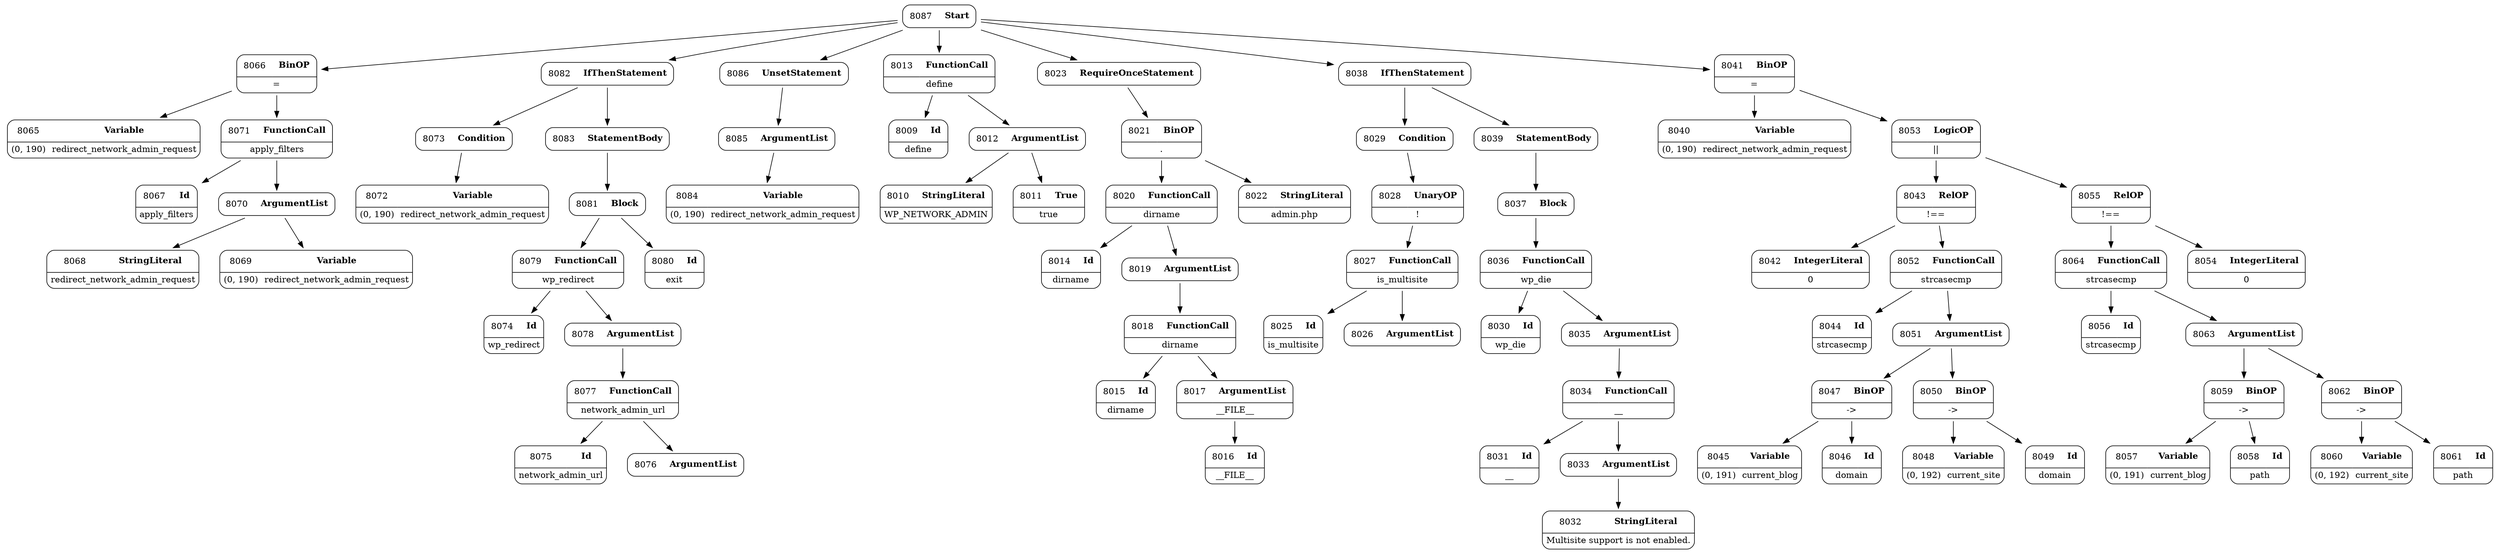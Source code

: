 digraph ast {
node [shape=none];
8064 [label=<<TABLE border='1' cellspacing='0' cellpadding='10' style='rounded' ><TR><TD border='0'>8064</TD><TD border='0'><B>FunctionCall</B></TD></TR><HR/><TR><TD border='0' cellpadding='5' colspan='2'>strcasecmp</TD></TR></TABLE>>];
8064 -> 8056 [weight=2];
8064 -> 8063 [weight=2];
8065 [label=<<TABLE border='1' cellspacing='0' cellpadding='10' style='rounded' ><TR><TD border='0'>8065</TD><TD border='0'><B>Variable</B></TD></TR><HR/><TR><TD border='0' cellpadding='5'>(0, 190)</TD><TD border='0' cellpadding='5'>redirect_network_admin_request</TD></TR></TABLE>>];
8066 [label=<<TABLE border='1' cellspacing='0' cellpadding='10' style='rounded' ><TR><TD border='0'>8066</TD><TD border='0'><B>BinOP</B></TD></TR><HR/><TR><TD border='0' cellpadding='5' colspan='2'>=</TD></TR></TABLE>>];
8066 -> 8065 [weight=2];
8066 -> 8071 [weight=2];
8067 [label=<<TABLE border='1' cellspacing='0' cellpadding='10' style='rounded' ><TR><TD border='0'>8067</TD><TD border='0'><B>Id</B></TD></TR><HR/><TR><TD border='0' cellpadding='5' colspan='2'>apply_filters</TD></TR></TABLE>>];
8068 [label=<<TABLE border='1' cellspacing='0' cellpadding='10' style='rounded' ><TR><TD border='0'>8068</TD><TD border='0'><B>StringLiteral</B></TD></TR><HR/><TR><TD border='0' cellpadding='5' colspan='2'>redirect_network_admin_request</TD></TR></TABLE>>];
8069 [label=<<TABLE border='1' cellspacing='0' cellpadding='10' style='rounded' ><TR><TD border='0'>8069</TD><TD border='0'><B>Variable</B></TD></TR><HR/><TR><TD border='0' cellpadding='5'>(0, 190)</TD><TD border='0' cellpadding='5'>redirect_network_admin_request</TD></TR></TABLE>>];
8070 [label=<<TABLE border='1' cellspacing='0' cellpadding='10' style='rounded' ><TR><TD border='0'>8070</TD><TD border='0'><B>ArgumentList</B></TD></TR></TABLE>>];
8070 -> 8068 [weight=2];
8070 -> 8069 [weight=2];
8071 [label=<<TABLE border='1' cellspacing='0' cellpadding='10' style='rounded' ><TR><TD border='0'>8071</TD><TD border='0'><B>FunctionCall</B></TD></TR><HR/><TR><TD border='0' cellpadding='5' colspan='2'>apply_filters</TD></TR></TABLE>>];
8071 -> 8067 [weight=2];
8071 -> 8070 [weight=2];
8072 [label=<<TABLE border='1' cellspacing='0' cellpadding='10' style='rounded' ><TR><TD border='0'>8072</TD><TD border='0'><B>Variable</B></TD></TR><HR/><TR><TD border='0' cellpadding='5'>(0, 190)</TD><TD border='0' cellpadding='5'>redirect_network_admin_request</TD></TR></TABLE>>];
8073 [label=<<TABLE border='1' cellspacing='0' cellpadding='10' style='rounded' ><TR><TD border='0'>8073</TD><TD border='0'><B>Condition</B></TD></TR></TABLE>>];
8073 -> 8072 [weight=2];
8074 [label=<<TABLE border='1' cellspacing='0' cellpadding='10' style='rounded' ><TR><TD border='0'>8074</TD><TD border='0'><B>Id</B></TD></TR><HR/><TR><TD border='0' cellpadding='5' colspan='2'>wp_redirect</TD></TR></TABLE>>];
8075 [label=<<TABLE border='1' cellspacing='0' cellpadding='10' style='rounded' ><TR><TD border='0'>8075</TD><TD border='0'><B>Id</B></TD></TR><HR/><TR><TD border='0' cellpadding='5' colspan='2'>network_admin_url</TD></TR></TABLE>>];
8076 [label=<<TABLE border='1' cellspacing='0' cellpadding='10' style='rounded' ><TR><TD border='0'>8076</TD><TD border='0'><B>ArgumentList</B></TD></TR></TABLE>>];
8077 [label=<<TABLE border='1' cellspacing='0' cellpadding='10' style='rounded' ><TR><TD border='0'>8077</TD><TD border='0'><B>FunctionCall</B></TD></TR><HR/><TR><TD border='0' cellpadding='5' colspan='2'>network_admin_url</TD></TR></TABLE>>];
8077 -> 8075 [weight=2];
8077 -> 8076 [weight=2];
8078 [label=<<TABLE border='1' cellspacing='0' cellpadding='10' style='rounded' ><TR><TD border='0'>8078</TD><TD border='0'><B>ArgumentList</B></TD></TR></TABLE>>];
8078 -> 8077 [weight=2];
8079 [label=<<TABLE border='1' cellspacing='0' cellpadding='10' style='rounded' ><TR><TD border='0'>8079</TD><TD border='0'><B>FunctionCall</B></TD></TR><HR/><TR><TD border='0' cellpadding='5' colspan='2'>wp_redirect</TD></TR></TABLE>>];
8079 -> 8074 [weight=2];
8079 -> 8078 [weight=2];
8080 [label=<<TABLE border='1' cellspacing='0' cellpadding='10' style='rounded' ><TR><TD border='0'>8080</TD><TD border='0'><B>Id</B></TD></TR><HR/><TR><TD border='0' cellpadding='5' colspan='2'>exit</TD></TR></TABLE>>];
8081 [label=<<TABLE border='1' cellspacing='0' cellpadding='10' style='rounded' ><TR><TD border='0'>8081</TD><TD border='0'><B>Block</B></TD></TR></TABLE>>];
8081 -> 8079 [weight=2];
8081 -> 8080 [weight=2];
8082 [label=<<TABLE border='1' cellspacing='0' cellpadding='10' style='rounded' ><TR><TD border='0'>8082</TD><TD border='0'><B>IfThenStatement</B></TD></TR></TABLE>>];
8082 -> 8073 [weight=2];
8082 -> 8083 [weight=2];
8083 [label=<<TABLE border='1' cellspacing='0' cellpadding='10' style='rounded' ><TR><TD border='0'>8083</TD><TD border='0'><B>StatementBody</B></TD></TR></TABLE>>];
8083 -> 8081 [weight=2];
8084 [label=<<TABLE border='1' cellspacing='0' cellpadding='10' style='rounded' ><TR><TD border='0'>8084</TD><TD border='0'><B>Variable</B></TD></TR><HR/><TR><TD border='0' cellpadding='5'>(0, 190)</TD><TD border='0' cellpadding='5'>redirect_network_admin_request</TD></TR></TABLE>>];
8085 [label=<<TABLE border='1' cellspacing='0' cellpadding='10' style='rounded' ><TR><TD border='0'>8085</TD><TD border='0'><B>ArgumentList</B></TD></TR></TABLE>>];
8085 -> 8084 [weight=2];
8086 [label=<<TABLE border='1' cellspacing='0' cellpadding='10' style='rounded' ><TR><TD border='0'>8086</TD><TD border='0'><B>UnsetStatement</B></TD></TR></TABLE>>];
8086 -> 8085 [weight=2];
8087 [label=<<TABLE border='1' cellspacing='0' cellpadding='10' style='rounded' ><TR><TD border='0'>8087</TD><TD border='0'><B>Start</B></TD></TR></TABLE>>];
8087 -> 8013 [weight=2];
8087 -> 8023 [weight=2];
8087 -> 8038 [weight=2];
8087 -> 8041 [weight=2];
8087 -> 8066 [weight=2];
8087 -> 8082 [weight=2];
8087 -> 8086 [weight=2];
8009 [label=<<TABLE border='1' cellspacing='0' cellpadding='10' style='rounded' ><TR><TD border='0'>8009</TD><TD border='0'><B>Id</B></TD></TR><HR/><TR><TD border='0' cellpadding='5' colspan='2'>define</TD></TR></TABLE>>];
8010 [label=<<TABLE border='1' cellspacing='0' cellpadding='10' style='rounded' ><TR><TD border='0'>8010</TD><TD border='0'><B>StringLiteral</B></TD></TR><HR/><TR><TD border='0' cellpadding='5' colspan='2'>WP_NETWORK_ADMIN</TD></TR></TABLE>>];
8011 [label=<<TABLE border='1' cellspacing='0' cellpadding='10' style='rounded' ><TR><TD border='0'>8011</TD><TD border='0'><B>True</B></TD></TR><HR/><TR><TD border='0' cellpadding='5' colspan='2'>true</TD></TR></TABLE>>];
8012 [label=<<TABLE border='1' cellspacing='0' cellpadding='10' style='rounded' ><TR><TD border='0'>8012</TD><TD border='0'><B>ArgumentList</B></TD></TR></TABLE>>];
8012 -> 8010 [weight=2];
8012 -> 8011 [weight=2];
8013 [label=<<TABLE border='1' cellspacing='0' cellpadding='10' style='rounded' ><TR><TD border='0'>8013</TD><TD border='0'><B>FunctionCall</B></TD></TR><HR/><TR><TD border='0' cellpadding='5' colspan='2'>define</TD></TR></TABLE>>];
8013 -> 8009 [weight=2];
8013 -> 8012 [weight=2];
8014 [label=<<TABLE border='1' cellspacing='0' cellpadding='10' style='rounded' ><TR><TD border='0'>8014</TD><TD border='0'><B>Id</B></TD></TR><HR/><TR><TD border='0' cellpadding='5' colspan='2'>dirname</TD></TR></TABLE>>];
8015 [label=<<TABLE border='1' cellspacing='0' cellpadding='10' style='rounded' ><TR><TD border='0'>8015</TD><TD border='0'><B>Id</B></TD></TR><HR/><TR><TD border='0' cellpadding='5' colspan='2'>dirname</TD></TR></TABLE>>];
8016 [label=<<TABLE border='1' cellspacing='0' cellpadding='10' style='rounded' ><TR><TD border='0'>8016</TD><TD border='0'><B>Id</B></TD></TR><HR/><TR><TD border='0' cellpadding='5' colspan='2'>__FILE__</TD></TR></TABLE>>];
8017 [label=<<TABLE border='1' cellspacing='0' cellpadding='10' style='rounded' ><TR><TD border='0'>8017</TD><TD border='0'><B>ArgumentList</B></TD></TR><HR/><TR><TD border='0' cellpadding='5' colspan='2'>__FILE__</TD></TR></TABLE>>];
8017 -> 8016 [weight=2];
8018 [label=<<TABLE border='1' cellspacing='0' cellpadding='10' style='rounded' ><TR><TD border='0'>8018</TD><TD border='0'><B>FunctionCall</B></TD></TR><HR/><TR><TD border='0' cellpadding='5' colspan='2'>dirname</TD></TR></TABLE>>];
8018 -> 8015 [weight=2];
8018 -> 8017 [weight=2];
8019 [label=<<TABLE border='1' cellspacing='0' cellpadding='10' style='rounded' ><TR><TD border='0'>8019</TD><TD border='0'><B>ArgumentList</B></TD></TR></TABLE>>];
8019 -> 8018 [weight=2];
8020 [label=<<TABLE border='1' cellspacing='0' cellpadding='10' style='rounded' ><TR><TD border='0'>8020</TD><TD border='0'><B>FunctionCall</B></TD></TR><HR/><TR><TD border='0' cellpadding='5' colspan='2'>dirname</TD></TR></TABLE>>];
8020 -> 8014 [weight=2];
8020 -> 8019 [weight=2];
8021 [label=<<TABLE border='1' cellspacing='0' cellpadding='10' style='rounded' ><TR><TD border='0'>8021</TD><TD border='0'><B>BinOP</B></TD></TR><HR/><TR><TD border='0' cellpadding='5' colspan='2'>.</TD></TR></TABLE>>];
8021 -> 8020 [weight=2];
8021 -> 8022 [weight=2];
8022 [label=<<TABLE border='1' cellspacing='0' cellpadding='10' style='rounded' ><TR><TD border='0'>8022</TD><TD border='0'><B>StringLiteral</B></TD></TR><HR/><TR><TD border='0' cellpadding='5' colspan='2'>admin.php</TD></TR></TABLE>>];
8023 [label=<<TABLE border='1' cellspacing='0' cellpadding='10' style='rounded' ><TR><TD border='0'>8023</TD><TD border='0'><B>RequireOnceStatement</B></TD></TR></TABLE>>];
8023 -> 8021 [weight=2];
8025 [label=<<TABLE border='1' cellspacing='0' cellpadding='10' style='rounded' ><TR><TD border='0'>8025</TD><TD border='0'><B>Id</B></TD></TR><HR/><TR><TD border='0' cellpadding='5' colspan='2'>is_multisite</TD></TR></TABLE>>];
8026 [label=<<TABLE border='1' cellspacing='0' cellpadding='10' style='rounded' ><TR><TD border='0'>8026</TD><TD border='0'><B>ArgumentList</B></TD></TR></TABLE>>];
8027 [label=<<TABLE border='1' cellspacing='0' cellpadding='10' style='rounded' ><TR><TD border='0'>8027</TD><TD border='0'><B>FunctionCall</B></TD></TR><HR/><TR><TD border='0' cellpadding='5' colspan='2'>is_multisite</TD></TR></TABLE>>];
8027 -> 8025 [weight=2];
8027 -> 8026 [weight=2];
8028 [label=<<TABLE border='1' cellspacing='0' cellpadding='10' style='rounded' ><TR><TD border='0'>8028</TD><TD border='0'><B>UnaryOP</B></TD></TR><HR/><TR><TD border='0' cellpadding='5' colspan='2'>!</TD></TR></TABLE>>];
8028 -> 8027 [weight=2];
8029 [label=<<TABLE border='1' cellspacing='0' cellpadding='10' style='rounded' ><TR><TD border='0'>8029</TD><TD border='0'><B>Condition</B></TD></TR></TABLE>>];
8029 -> 8028 [weight=2];
8030 [label=<<TABLE border='1' cellspacing='0' cellpadding='10' style='rounded' ><TR><TD border='0'>8030</TD><TD border='0'><B>Id</B></TD></TR><HR/><TR><TD border='0' cellpadding='5' colspan='2'>wp_die</TD></TR></TABLE>>];
8031 [label=<<TABLE border='1' cellspacing='0' cellpadding='10' style='rounded' ><TR><TD border='0'>8031</TD><TD border='0'><B>Id</B></TD></TR><HR/><TR><TD border='0' cellpadding='5' colspan='2'>__</TD></TR></TABLE>>];
8032 [label=<<TABLE border='1' cellspacing='0' cellpadding='10' style='rounded' ><TR><TD border='0'>8032</TD><TD border='0'><B>StringLiteral</B></TD></TR><HR/><TR><TD border='0' cellpadding='5' colspan='2'>Multisite support is not enabled.</TD></TR></TABLE>>];
8033 [label=<<TABLE border='1' cellspacing='0' cellpadding='10' style='rounded' ><TR><TD border='0'>8033</TD><TD border='0'><B>ArgumentList</B></TD></TR></TABLE>>];
8033 -> 8032 [weight=2];
8034 [label=<<TABLE border='1' cellspacing='0' cellpadding='10' style='rounded' ><TR><TD border='0'>8034</TD><TD border='0'><B>FunctionCall</B></TD></TR><HR/><TR><TD border='0' cellpadding='5' colspan='2'>__</TD></TR></TABLE>>];
8034 -> 8031 [weight=2];
8034 -> 8033 [weight=2];
8035 [label=<<TABLE border='1' cellspacing='0' cellpadding='10' style='rounded' ><TR><TD border='0'>8035</TD><TD border='0'><B>ArgumentList</B></TD></TR></TABLE>>];
8035 -> 8034 [weight=2];
8036 [label=<<TABLE border='1' cellspacing='0' cellpadding='10' style='rounded' ><TR><TD border='0'>8036</TD><TD border='0'><B>FunctionCall</B></TD></TR><HR/><TR><TD border='0' cellpadding='5' colspan='2'>wp_die</TD></TR></TABLE>>];
8036 -> 8030 [weight=2];
8036 -> 8035 [weight=2];
8037 [label=<<TABLE border='1' cellspacing='0' cellpadding='10' style='rounded' ><TR><TD border='0'>8037</TD><TD border='0'><B>Block</B></TD></TR></TABLE>>];
8037 -> 8036 [weight=2];
8038 [label=<<TABLE border='1' cellspacing='0' cellpadding='10' style='rounded' ><TR><TD border='0'>8038</TD><TD border='0'><B>IfThenStatement</B></TD></TR></TABLE>>];
8038 -> 8029 [weight=2];
8038 -> 8039 [weight=2];
8039 [label=<<TABLE border='1' cellspacing='0' cellpadding='10' style='rounded' ><TR><TD border='0'>8039</TD><TD border='0'><B>StatementBody</B></TD></TR></TABLE>>];
8039 -> 8037 [weight=2];
8040 [label=<<TABLE border='1' cellspacing='0' cellpadding='10' style='rounded' ><TR><TD border='0'>8040</TD><TD border='0'><B>Variable</B></TD></TR><HR/><TR><TD border='0' cellpadding='5'>(0, 190)</TD><TD border='0' cellpadding='5'>redirect_network_admin_request</TD></TR></TABLE>>];
8041 [label=<<TABLE border='1' cellspacing='0' cellpadding='10' style='rounded' ><TR><TD border='0'>8041</TD><TD border='0'><B>BinOP</B></TD></TR><HR/><TR><TD border='0' cellpadding='5' colspan='2'>=</TD></TR></TABLE>>];
8041 -> 8040 [weight=2];
8041 -> 8053 [weight=2];
8042 [label=<<TABLE border='1' cellspacing='0' cellpadding='10' style='rounded' ><TR><TD border='0'>8042</TD><TD border='0'><B>IntegerLiteral</B></TD></TR><HR/><TR><TD border='0' cellpadding='5' colspan='2'>0</TD></TR></TABLE>>];
8043 [label=<<TABLE border='1' cellspacing='0' cellpadding='10' style='rounded' ><TR><TD border='0'>8043</TD><TD border='0'><B>RelOP</B></TD></TR><HR/><TR><TD border='0' cellpadding='5' colspan='2'>!==</TD></TR></TABLE>>];
8043 -> 8042 [weight=2];
8043 -> 8052 [weight=2];
8044 [label=<<TABLE border='1' cellspacing='0' cellpadding='10' style='rounded' ><TR><TD border='0'>8044</TD><TD border='0'><B>Id</B></TD></TR><HR/><TR><TD border='0' cellpadding='5' colspan='2'>strcasecmp</TD></TR></TABLE>>];
8045 [label=<<TABLE border='1' cellspacing='0' cellpadding='10' style='rounded' ><TR><TD border='0'>8045</TD><TD border='0'><B>Variable</B></TD></TR><HR/><TR><TD border='0' cellpadding='5'>(0, 191)</TD><TD border='0' cellpadding='5'>current_blog</TD></TR></TABLE>>];
8046 [label=<<TABLE border='1' cellspacing='0' cellpadding='10' style='rounded' ><TR><TD border='0'>8046</TD><TD border='0'><B>Id</B></TD></TR><HR/><TR><TD border='0' cellpadding='5' colspan='2'>domain</TD></TR></TABLE>>];
8047 [label=<<TABLE border='1' cellspacing='0' cellpadding='10' style='rounded' ><TR><TD border='0'>8047</TD><TD border='0'><B>BinOP</B></TD></TR><HR/><TR><TD border='0' cellpadding='5' colspan='2'>-&gt;</TD></TR></TABLE>>];
8047 -> 8045 [weight=2];
8047 -> 8046 [weight=2];
8048 [label=<<TABLE border='1' cellspacing='0' cellpadding='10' style='rounded' ><TR><TD border='0'>8048</TD><TD border='0'><B>Variable</B></TD></TR><HR/><TR><TD border='0' cellpadding='5'>(0, 192)</TD><TD border='0' cellpadding='5'>current_site</TD></TR></TABLE>>];
8049 [label=<<TABLE border='1' cellspacing='0' cellpadding='10' style='rounded' ><TR><TD border='0'>8049</TD><TD border='0'><B>Id</B></TD></TR><HR/><TR><TD border='0' cellpadding='5' colspan='2'>domain</TD></TR></TABLE>>];
8050 [label=<<TABLE border='1' cellspacing='0' cellpadding='10' style='rounded' ><TR><TD border='0'>8050</TD><TD border='0'><B>BinOP</B></TD></TR><HR/><TR><TD border='0' cellpadding='5' colspan='2'>-&gt;</TD></TR></TABLE>>];
8050 -> 8048 [weight=2];
8050 -> 8049 [weight=2];
8051 [label=<<TABLE border='1' cellspacing='0' cellpadding='10' style='rounded' ><TR><TD border='0'>8051</TD><TD border='0'><B>ArgumentList</B></TD></TR></TABLE>>];
8051 -> 8047 [weight=2];
8051 -> 8050 [weight=2];
8052 [label=<<TABLE border='1' cellspacing='0' cellpadding='10' style='rounded' ><TR><TD border='0'>8052</TD><TD border='0'><B>FunctionCall</B></TD></TR><HR/><TR><TD border='0' cellpadding='5' colspan='2'>strcasecmp</TD></TR></TABLE>>];
8052 -> 8044 [weight=2];
8052 -> 8051 [weight=2];
8053 [label=<<TABLE border='1' cellspacing='0' cellpadding='10' style='rounded' ><TR><TD border='0'>8053</TD><TD border='0'><B>LogicOP</B></TD></TR><HR/><TR><TD border='0' cellpadding='5' colspan='2'>||</TD></TR></TABLE>>];
8053 -> 8043 [weight=2];
8053 -> 8055 [weight=2];
8054 [label=<<TABLE border='1' cellspacing='0' cellpadding='10' style='rounded' ><TR><TD border='0'>8054</TD><TD border='0'><B>IntegerLiteral</B></TD></TR><HR/><TR><TD border='0' cellpadding='5' colspan='2'>0</TD></TR></TABLE>>];
8055 [label=<<TABLE border='1' cellspacing='0' cellpadding='10' style='rounded' ><TR><TD border='0'>8055</TD><TD border='0'><B>RelOP</B></TD></TR><HR/><TR><TD border='0' cellpadding='5' colspan='2'>!==</TD></TR></TABLE>>];
8055 -> 8054 [weight=2];
8055 -> 8064 [weight=2];
8056 [label=<<TABLE border='1' cellspacing='0' cellpadding='10' style='rounded' ><TR><TD border='0'>8056</TD><TD border='0'><B>Id</B></TD></TR><HR/><TR><TD border='0' cellpadding='5' colspan='2'>strcasecmp</TD></TR></TABLE>>];
8057 [label=<<TABLE border='1' cellspacing='0' cellpadding='10' style='rounded' ><TR><TD border='0'>8057</TD><TD border='0'><B>Variable</B></TD></TR><HR/><TR><TD border='0' cellpadding='5'>(0, 191)</TD><TD border='0' cellpadding='5'>current_blog</TD></TR></TABLE>>];
8058 [label=<<TABLE border='1' cellspacing='0' cellpadding='10' style='rounded' ><TR><TD border='0'>8058</TD><TD border='0'><B>Id</B></TD></TR><HR/><TR><TD border='0' cellpadding='5' colspan='2'>path</TD></TR></TABLE>>];
8059 [label=<<TABLE border='1' cellspacing='0' cellpadding='10' style='rounded' ><TR><TD border='0'>8059</TD><TD border='0'><B>BinOP</B></TD></TR><HR/><TR><TD border='0' cellpadding='5' colspan='2'>-&gt;</TD></TR></TABLE>>];
8059 -> 8057 [weight=2];
8059 -> 8058 [weight=2];
8060 [label=<<TABLE border='1' cellspacing='0' cellpadding='10' style='rounded' ><TR><TD border='0'>8060</TD><TD border='0'><B>Variable</B></TD></TR><HR/><TR><TD border='0' cellpadding='5'>(0, 192)</TD><TD border='0' cellpadding='5'>current_site</TD></TR></TABLE>>];
8061 [label=<<TABLE border='1' cellspacing='0' cellpadding='10' style='rounded' ><TR><TD border='0'>8061</TD><TD border='0'><B>Id</B></TD></TR><HR/><TR><TD border='0' cellpadding='5' colspan='2'>path</TD></TR></TABLE>>];
8062 [label=<<TABLE border='1' cellspacing='0' cellpadding='10' style='rounded' ><TR><TD border='0'>8062</TD><TD border='0'><B>BinOP</B></TD></TR><HR/><TR><TD border='0' cellpadding='5' colspan='2'>-&gt;</TD></TR></TABLE>>];
8062 -> 8060 [weight=2];
8062 -> 8061 [weight=2];
8063 [label=<<TABLE border='1' cellspacing='0' cellpadding='10' style='rounded' ><TR><TD border='0'>8063</TD><TD border='0'><B>ArgumentList</B></TD></TR></TABLE>>];
8063 -> 8059 [weight=2];
8063 -> 8062 [weight=2];
}
